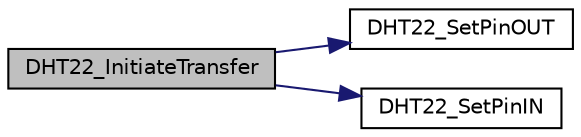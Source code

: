 digraph "DHT22_InitiateTransfer"
{
  edge [fontname="Helvetica",fontsize="10",labelfontname="Helvetica",labelfontsize="10"];
  node [fontname="Helvetica",fontsize="10",shape=record];
  rankdir="LR";
  Node1 [label="DHT22_InitiateTransfer",height=0.2,width=0.4,color="black", fillcolor="grey75", style="filled", fontcolor="black"];
  Node1 -> Node2 [color="midnightblue",fontsize="10",style="solid",fontname="Helvetica"];
  Node2 [label="DHT22_SetPinOUT",height=0.2,width=0.4,color="black", fillcolor="white", style="filled",URL="$dht22_8c.html#a5fee0dc6b5cd41cfa086ab69b35ddb5e"];
  Node1 -> Node3 [color="midnightblue",fontsize="10",style="solid",fontname="Helvetica"];
  Node3 [label="DHT22_SetPinIN",height=0.2,width=0.4,color="black", fillcolor="white", style="filled",URL="$dht22_8c.html#ad4175670c5d079ac695155e1f2d6122e"];
}
